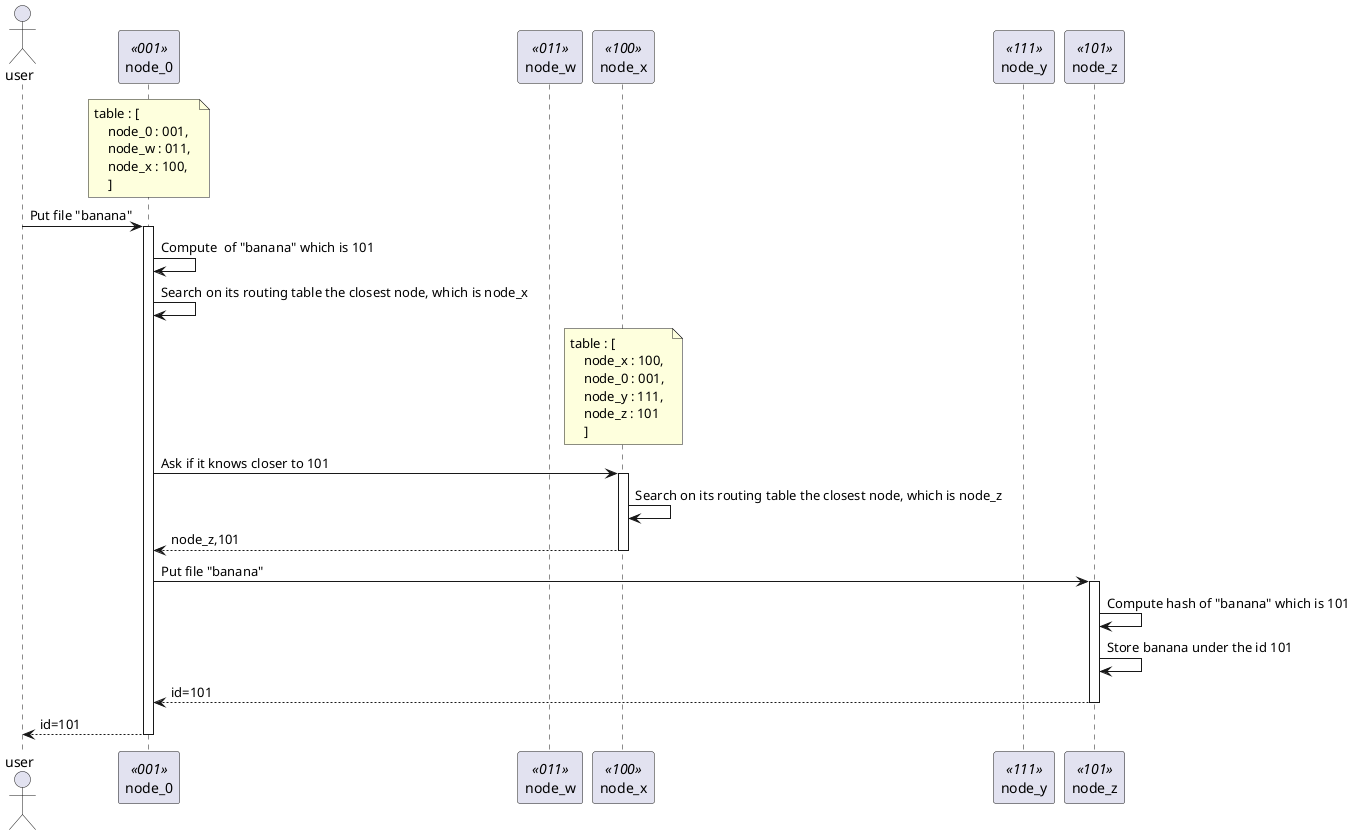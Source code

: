 @startuml sequence_file_addition
actor user
participant node_0 <<001>>
participant node_w <<011>>
participant node_x <<100>>
participant node_y <<111>>
participant node_z <<101>>
note over node_0
    table : [
        node_0 : 001, 
        node_w : 011, 
        node_x : 100,
        ]
end note

user -> node_0 : Put file "banana"
activate node_0
node_0 -> node_0 : Compute  of "banana" which is 101
node_0 -> node_0 : Search on its routing table the closest node, which is node_x

note over node_x
table : [
    node_x : 100,
    node_0 : 001, 
    node_y : 111, 
    node_z : 101
    ]
end note
node_0 -> node_x : Ask if it knows closer to 101
    activate node_x
    node_x -> node_x : Search on its routing table the closest node, which is node_z
    return node_z,101

node_0 -> node_z : Put file "banana"
    activate node_z
    node_z -> node_z : Compute hash of "banana" which is 101
    node_z -> node_z : Store banana under the id 101
    return id=101

return id=101

@enduml